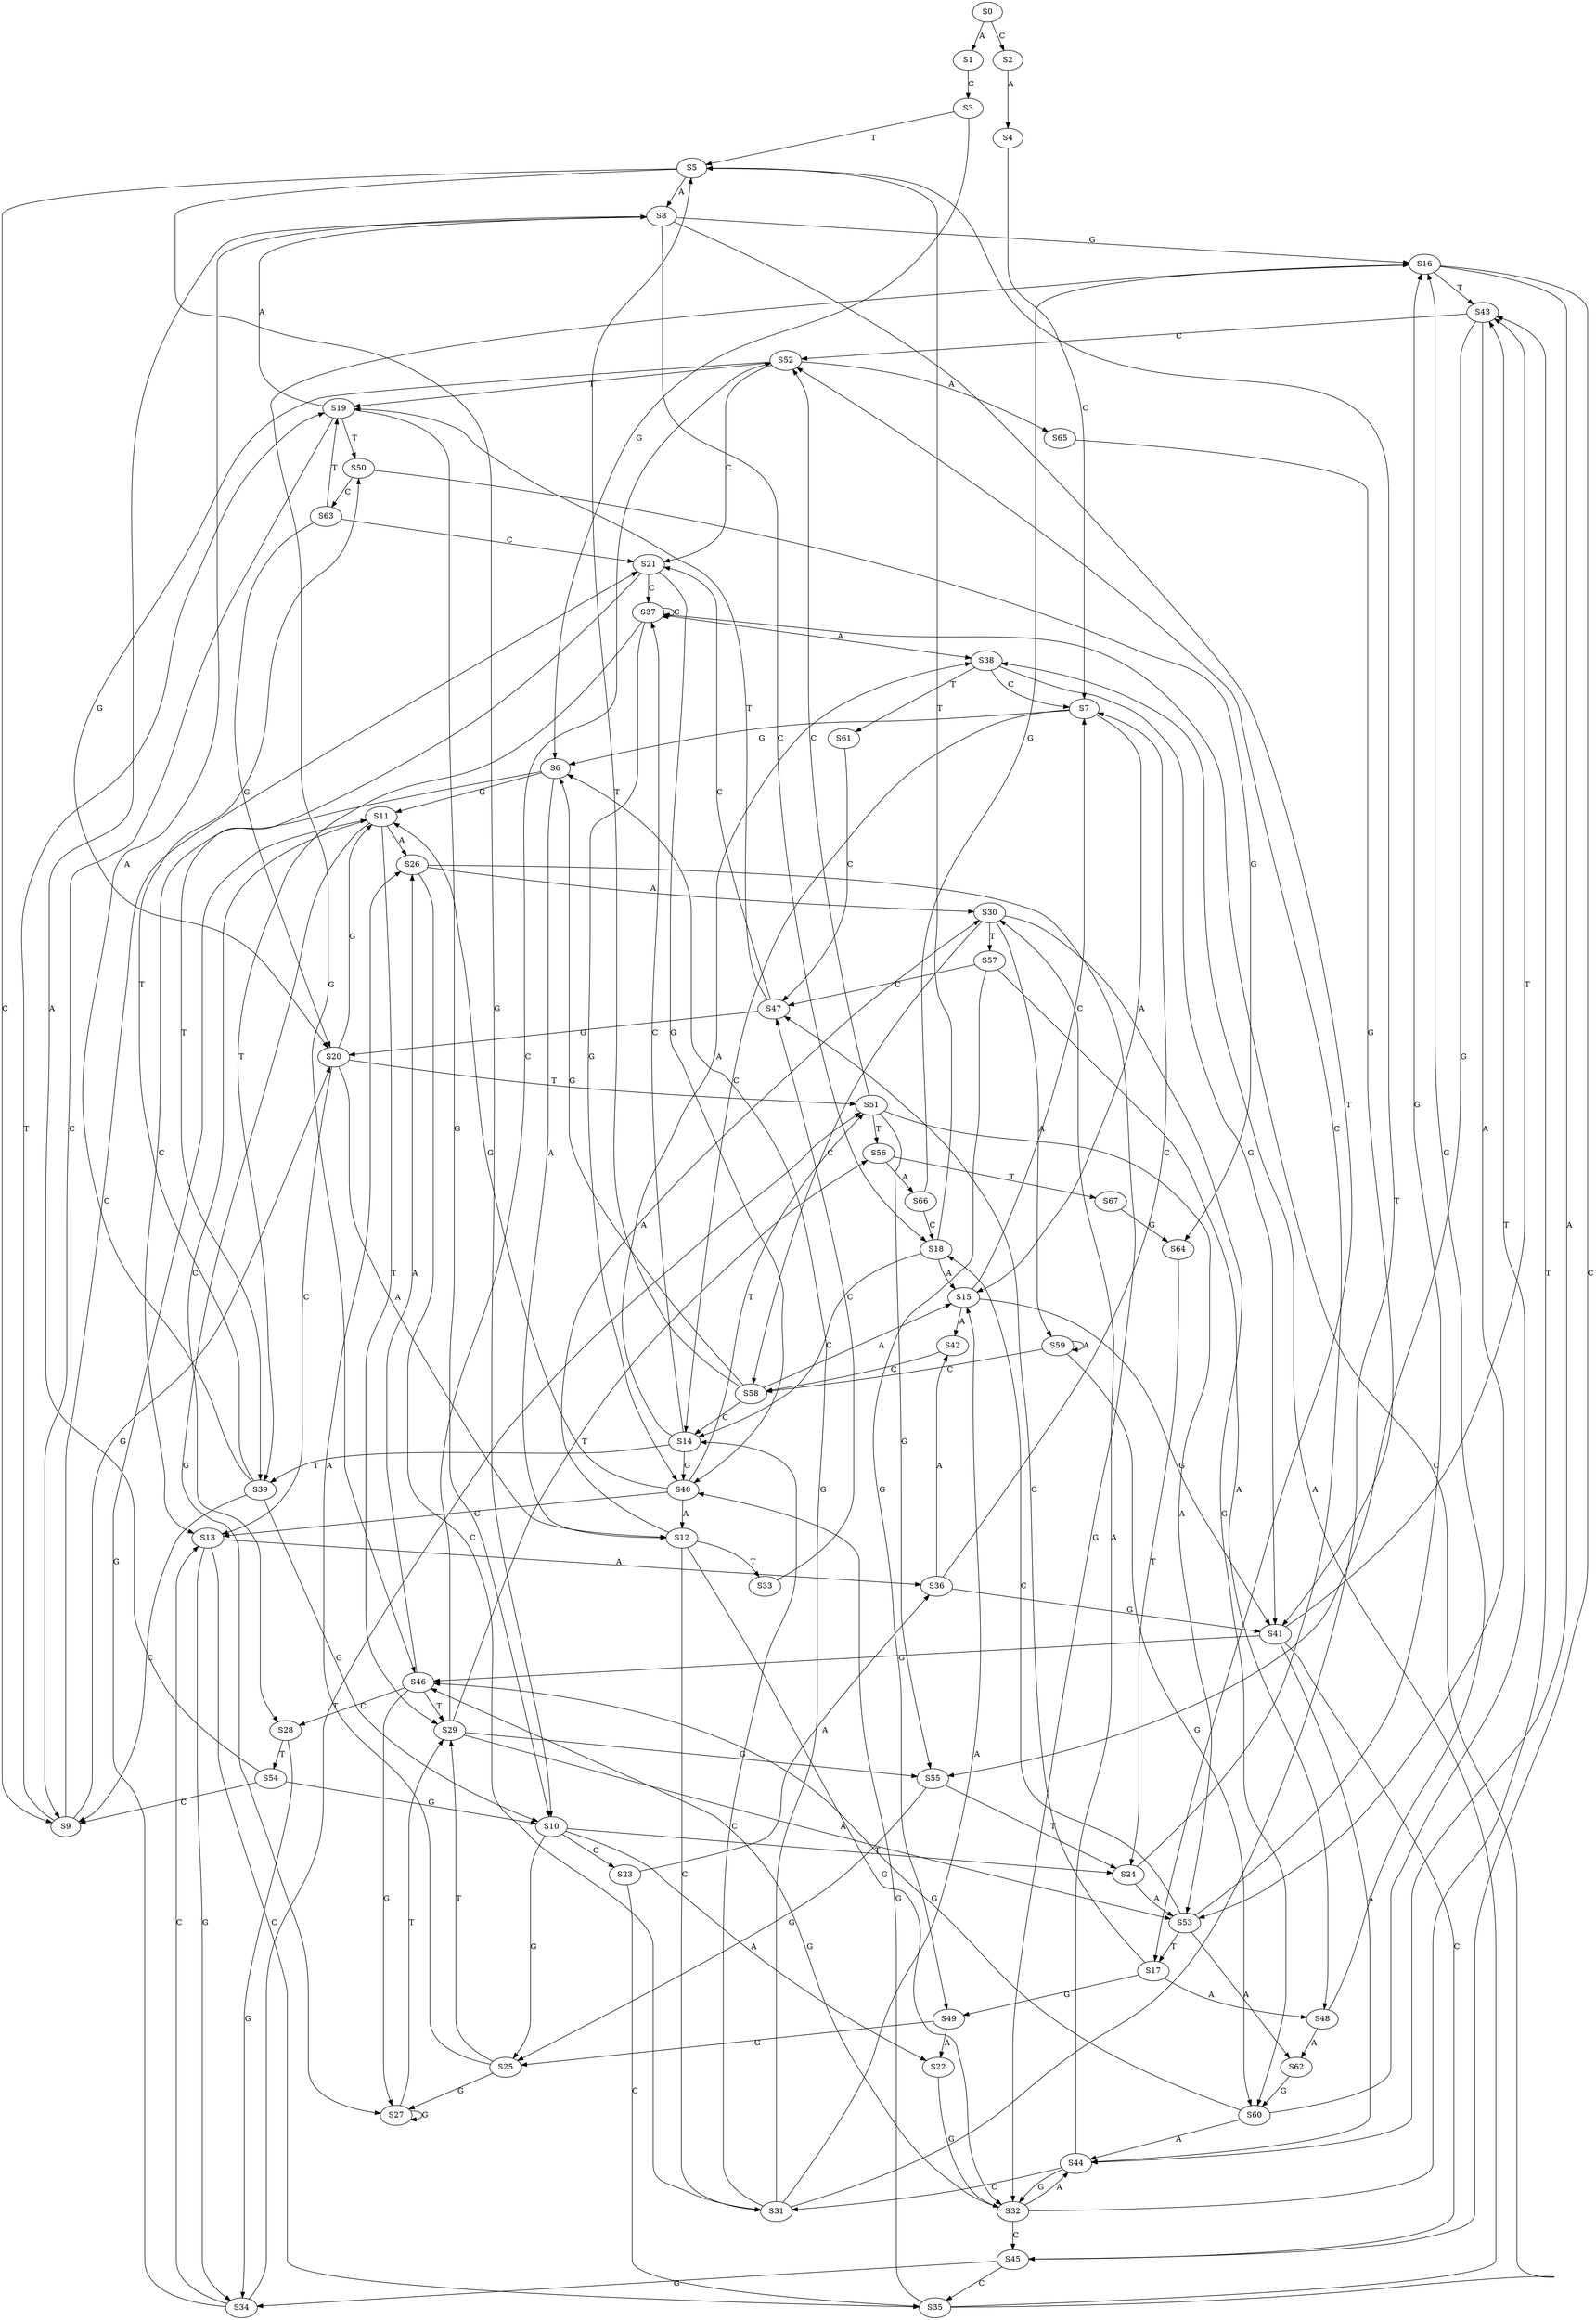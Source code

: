 strict digraph  {
	S0 -> S1 [ label = A ];
	S0 -> S2 [ label = C ];
	S1 -> S3 [ label = C ];
	S2 -> S4 [ label = A ];
	S3 -> S5 [ label = T ];
	S3 -> S6 [ label = G ];
	S4 -> S7 [ label = C ];
	S5 -> S8 [ label = A ];
	S5 -> S9 [ label = C ];
	S5 -> S10 [ label = G ];
	S6 -> S11 [ label = G ];
	S6 -> S12 [ label = A ];
	S6 -> S13 [ label = C ];
	S7 -> S14 [ label = C ];
	S7 -> S15 [ label = A ];
	S7 -> S6 [ label = G ];
	S8 -> S16 [ label = G ];
	S8 -> S17 [ label = T ];
	S8 -> S18 [ label = C ];
	S9 -> S19 [ label = T ];
	S9 -> S20 [ label = G ];
	S9 -> S21 [ label = C ];
	S10 -> S22 [ label = A ];
	S10 -> S23 [ label = C ];
	S10 -> S24 [ label = T ];
	S10 -> S25 [ label = G ];
	S11 -> S26 [ label = A ];
	S11 -> S27 [ label = G ];
	S11 -> S28 [ label = C ];
	S11 -> S29 [ label = T ];
	S12 -> S30 [ label = A ];
	S12 -> S31 [ label = C ];
	S12 -> S32 [ label = G ];
	S12 -> S33 [ label = T ];
	S13 -> S34 [ label = G ];
	S13 -> S35 [ label = C ];
	S13 -> S36 [ label = A ];
	S14 -> S37 [ label = C ];
	S14 -> S38 [ label = A ];
	S14 -> S39 [ label = T ];
	S14 -> S40 [ label = G ];
	S15 -> S41 [ label = G ];
	S15 -> S7 [ label = C ];
	S15 -> S42 [ label = A ];
	S16 -> S43 [ label = T ];
	S16 -> S44 [ label = A ];
	S16 -> S45 [ label = C ];
	S16 -> S46 [ label = G ];
	S17 -> S47 [ label = C ];
	S17 -> S48 [ label = A ];
	S17 -> S49 [ label = G ];
	S18 -> S14 [ label = C ];
	S18 -> S5 [ label = T ];
	S18 -> S15 [ label = A ];
	S19 -> S10 [ label = G ];
	S19 -> S9 [ label = C ];
	S19 -> S8 [ label = A ];
	S19 -> S50 [ label = T ];
	S20 -> S11 [ label = G ];
	S20 -> S51 [ label = T ];
	S20 -> S13 [ label = C ];
	S20 -> S12 [ label = A ];
	S21 -> S37 [ label = C ];
	S21 -> S39 [ label = T ];
	S21 -> S40 [ label = G ];
	S22 -> S32 [ label = G ];
	S23 -> S35 [ label = C ];
	S23 -> S36 [ label = A ];
	S24 -> S52 [ label = C ];
	S24 -> S53 [ label = A ];
	S25 -> S29 [ label = T ];
	S25 -> S27 [ label = G ];
	S25 -> S26 [ label = A ];
	S26 -> S30 [ label = A ];
	S26 -> S31 [ label = C ];
	S26 -> S32 [ label = G ];
	S27 -> S29 [ label = T ];
	S27 -> S27 [ label = G ];
	S28 -> S54 [ label = T ];
	S28 -> S34 [ label = G ];
	S29 -> S53 [ label = A ];
	S29 -> S55 [ label = G ];
	S29 -> S56 [ label = T ];
	S29 -> S52 [ label = C ];
	S30 -> S57 [ label = T ];
	S30 -> S58 [ label = C ];
	S30 -> S59 [ label = A ];
	S30 -> S60 [ label = G ];
	S31 -> S5 [ label = T ];
	S31 -> S6 [ label = G ];
	S31 -> S14 [ label = C ];
	S31 -> S15 [ label = A ];
	S32 -> S43 [ label = T ];
	S32 -> S44 [ label = A ];
	S32 -> S46 [ label = G ];
	S32 -> S45 [ label = C ];
	S33 -> S47 [ label = C ];
	S34 -> S11 [ label = G ];
	S34 -> S13 [ label = C ];
	S34 -> S51 [ label = T ];
	S35 -> S40 [ label = G ];
	S35 -> S38 [ label = A ];
	S35 -> S37 [ label = C ];
	S36 -> S41 [ label = G ];
	S36 -> S42 [ label = A ];
	S36 -> S7 [ label = C ];
	S37 -> S40 [ label = G ];
	S37 -> S37 [ label = C ];
	S37 -> S38 [ label = A ];
	S37 -> S39 [ label = T ];
	S38 -> S41 [ label = G ];
	S38 -> S61 [ label = T ];
	S38 -> S7 [ label = C ];
	S39 -> S8 [ label = A ];
	S39 -> S10 [ label = G ];
	S39 -> S9 [ label = C ];
	S39 -> S50 [ label = T ];
	S40 -> S12 [ label = A ];
	S40 -> S51 [ label = T ];
	S40 -> S11 [ label = G ];
	S40 -> S13 [ label = C ];
	S41 -> S46 [ label = G ];
	S41 -> S43 [ label = T ];
	S41 -> S44 [ label = A ];
	S41 -> S45 [ label = C ];
	S42 -> S58 [ label = C ];
	S43 -> S53 [ label = A ];
	S43 -> S52 [ label = C ];
	S43 -> S55 [ label = G ];
	S44 -> S30 [ label = A ];
	S44 -> S31 [ label = C ];
	S44 -> S32 [ label = G ];
	S45 -> S35 [ label = C ];
	S45 -> S34 [ label = G ];
	S46 -> S26 [ label = A ];
	S46 -> S29 [ label = T ];
	S46 -> S28 [ label = C ];
	S46 -> S27 [ label = G ];
	S47 -> S21 [ label = C ];
	S47 -> S20 [ label = G ];
	S47 -> S19 [ label = T ];
	S48 -> S16 [ label = G ];
	S48 -> S62 [ label = A ];
	S49 -> S25 [ label = G ];
	S49 -> S22 [ label = A ];
	S50 -> S63 [ label = C ];
	S50 -> S64 [ label = G ];
	S51 -> S52 [ label = C ];
	S51 -> S53 [ label = A ];
	S51 -> S55 [ label = G ];
	S51 -> S56 [ label = T ];
	S52 -> S19 [ label = T ];
	S52 -> S20 [ label = G ];
	S52 -> S65 [ label = A ];
	S52 -> S21 [ label = C ];
	S53 -> S17 [ label = T ];
	S53 -> S16 [ label = G ];
	S53 -> S62 [ label = A ];
	S53 -> S18 [ label = C ];
	S54 -> S8 [ label = A ];
	S54 -> S9 [ label = C ];
	S54 -> S10 [ label = G ];
	S55 -> S24 [ label = T ];
	S55 -> S25 [ label = G ];
	S56 -> S66 [ label = A ];
	S56 -> S67 [ label = T ];
	S57 -> S48 [ label = A ];
	S57 -> S47 [ label = C ];
	S57 -> S49 [ label = G ];
	S58 -> S15 [ label = A ];
	S58 -> S14 [ label = C ];
	S58 -> S6 [ label = G ];
	S58 -> S5 [ label = T ];
	S59 -> S60 [ label = G ];
	S59 -> S58 [ label = C ];
	S59 -> S59 [ label = A ];
	S60 -> S43 [ label = T ];
	S60 -> S44 [ label = A ];
	S60 -> S46 [ label = G ];
	S61 -> S47 [ label = C ];
	S62 -> S60 [ label = G ];
	S63 -> S19 [ label = T ];
	S63 -> S21 [ label = C ];
	S63 -> S20 [ label = G ];
	S64 -> S24 [ label = T ];
	S65 -> S41 [ label = G ];
	S66 -> S18 [ label = C ];
	S66 -> S16 [ label = G ];
	S67 -> S64 [ label = G ];
}
